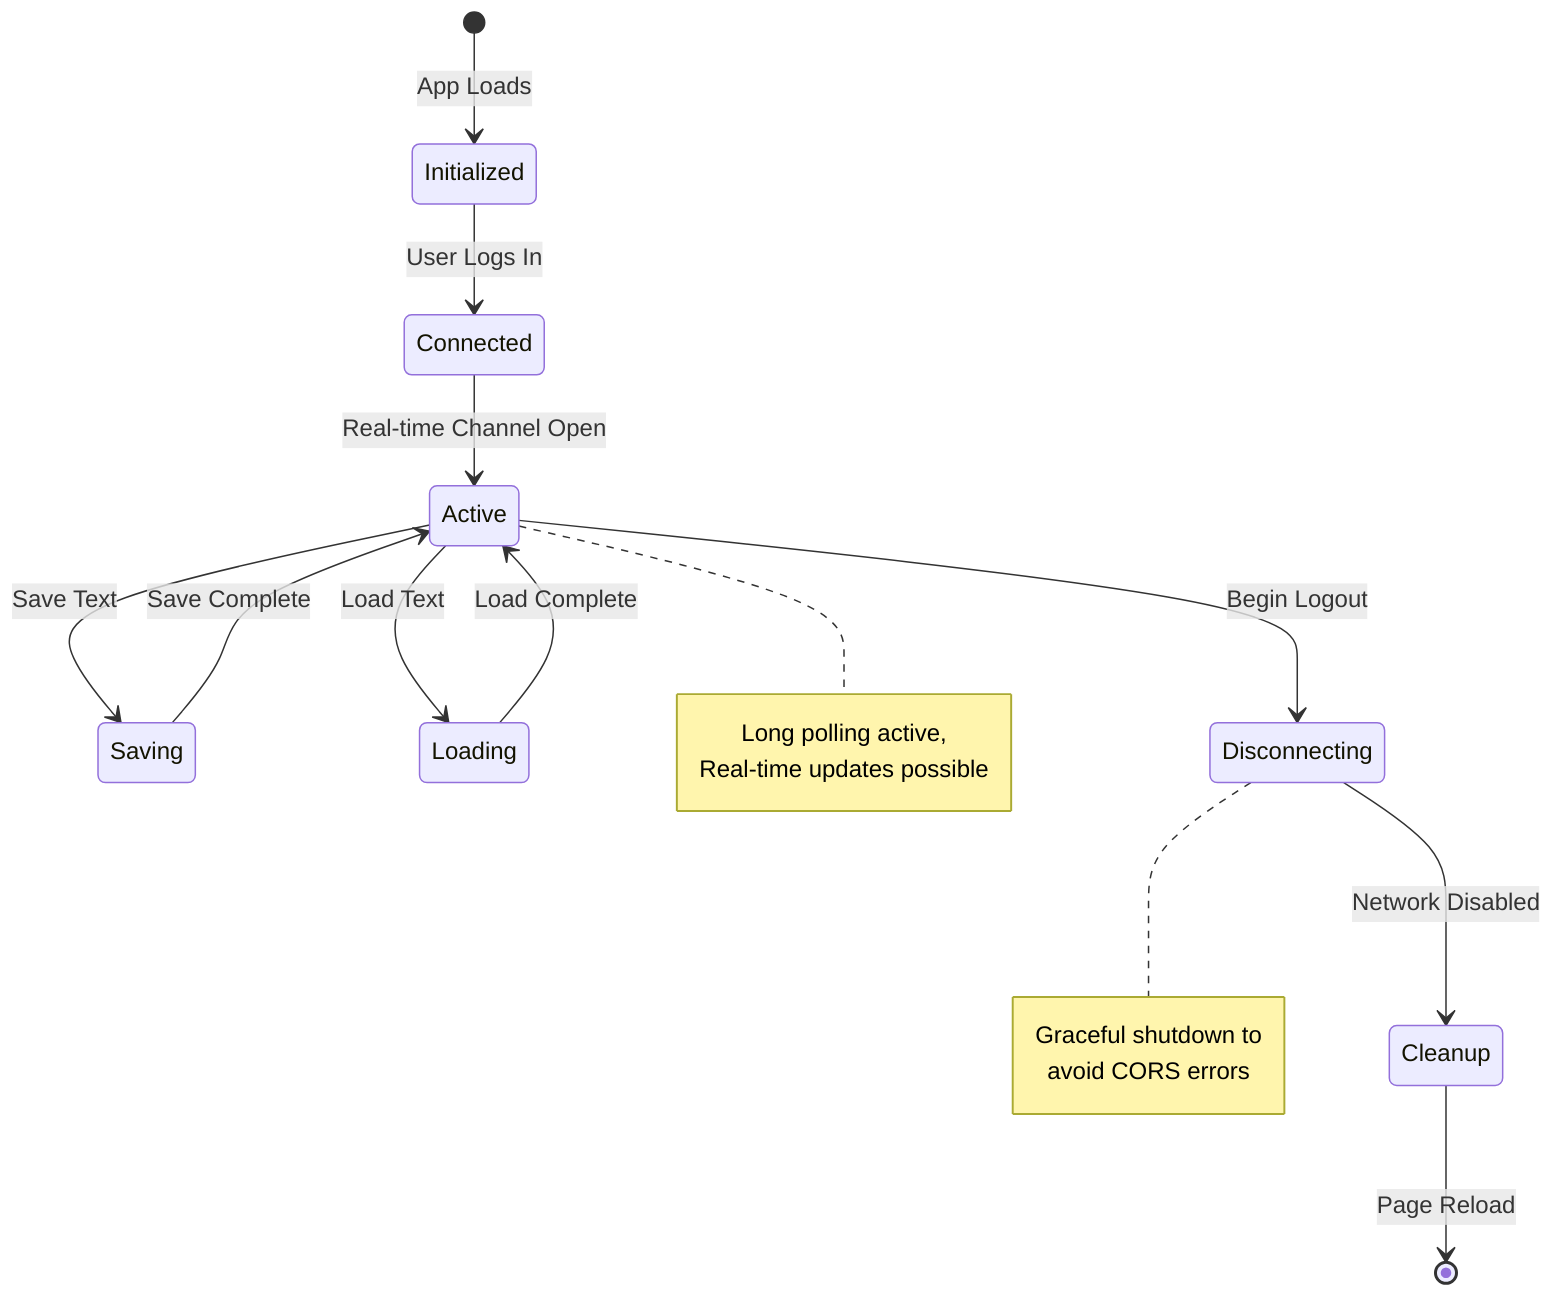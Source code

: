 stateDiagram-v2
    [*] --> Initialized: App Loads
    
    Initialized --> Connected: User Logs In
    Connected --> Active: Real-time Channel Open
    
    Active --> Saving: Save Text
    Saving --> Active: Save Complete
    
    Active --> Loading: Load Text
    Loading --> Active: Load Complete
    
    Active --> Disconnecting: Begin Logout
    Disconnecting --> Cleanup: Network Disabled
    Cleanup --> [*]: Page Reload
    
    note right of Active
        Long polling active,
        Real-time updates possible
    end note
    
    note right of Disconnecting
        Graceful shutdown to
        avoid CORS errors
    end note